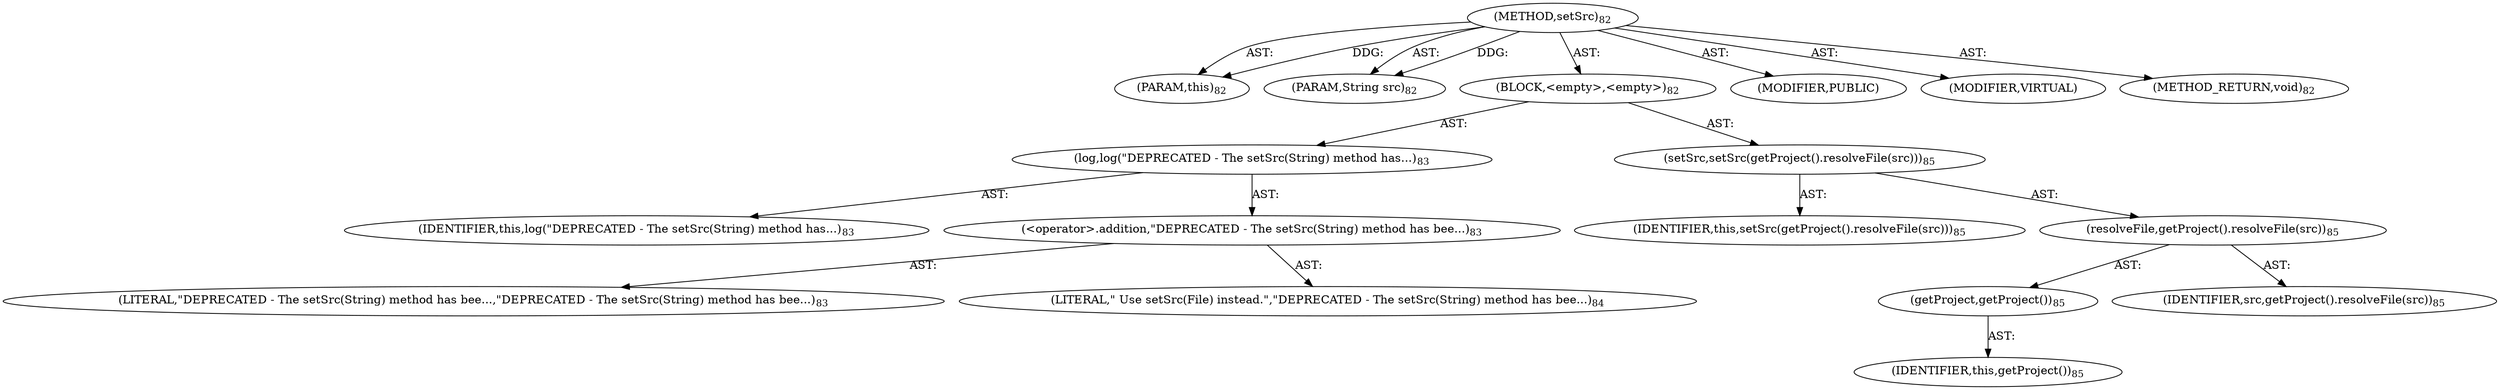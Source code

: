 digraph "setSrc" {  
"111669149696" [label = <(METHOD,setSrc)<SUB>82</SUB>> ]
"115964116992" [label = <(PARAM,this)<SUB>82</SUB>> ]
"115964116997" [label = <(PARAM,String src)<SUB>82</SUB>> ]
"25769803776" [label = <(BLOCK,&lt;empty&gt;,&lt;empty&gt;)<SUB>82</SUB>> ]
"30064771072" [label = <(log,log(&quot;DEPRECATED - The setSrc(String) method has...)<SUB>83</SUB>> ]
"68719476736" [label = <(IDENTIFIER,this,log(&quot;DEPRECATED - The setSrc(String) method has...)<SUB>83</SUB>> ]
"30064771073" [label = <(&lt;operator&gt;.addition,&quot;DEPRECATED - The setSrc(String) method has bee...)<SUB>83</SUB>> ]
"90194313216" [label = <(LITERAL,&quot;DEPRECATED - The setSrc(String) method has bee...,&quot;DEPRECATED - The setSrc(String) method has bee...)<SUB>83</SUB>> ]
"90194313217" [label = <(LITERAL,&quot; Use setSrc(File) instead.&quot;,&quot;DEPRECATED - The setSrc(String) method has bee...)<SUB>84</SUB>> ]
"30064771074" [label = <(setSrc,setSrc(getProject().resolveFile(src)))<SUB>85</SUB>> ]
"68719476738" [label = <(IDENTIFIER,this,setSrc(getProject().resolveFile(src)))<SUB>85</SUB>> ]
"30064771075" [label = <(resolveFile,getProject().resolveFile(src))<SUB>85</SUB>> ]
"30064771076" [label = <(getProject,getProject())<SUB>85</SUB>> ]
"68719476737" [label = <(IDENTIFIER,this,getProject())<SUB>85</SUB>> ]
"68719476750" [label = <(IDENTIFIER,src,getProject().resolveFile(src))<SUB>85</SUB>> ]
"133143986178" [label = <(MODIFIER,PUBLIC)> ]
"133143986179" [label = <(MODIFIER,VIRTUAL)> ]
"128849018880" [label = <(METHOD_RETURN,void)<SUB>82</SUB>> ]
  "111669149696" -> "115964116992"  [ label = "AST: "] 
  "111669149696" -> "115964116997"  [ label = "AST: "] 
  "111669149696" -> "25769803776"  [ label = "AST: "] 
  "111669149696" -> "133143986178"  [ label = "AST: "] 
  "111669149696" -> "133143986179"  [ label = "AST: "] 
  "111669149696" -> "128849018880"  [ label = "AST: "] 
  "25769803776" -> "30064771072"  [ label = "AST: "] 
  "25769803776" -> "30064771074"  [ label = "AST: "] 
  "30064771072" -> "68719476736"  [ label = "AST: "] 
  "30064771072" -> "30064771073"  [ label = "AST: "] 
  "30064771073" -> "90194313216"  [ label = "AST: "] 
  "30064771073" -> "90194313217"  [ label = "AST: "] 
  "30064771074" -> "68719476738"  [ label = "AST: "] 
  "30064771074" -> "30064771075"  [ label = "AST: "] 
  "30064771075" -> "30064771076"  [ label = "AST: "] 
  "30064771075" -> "68719476750"  [ label = "AST: "] 
  "30064771076" -> "68719476737"  [ label = "AST: "] 
  "111669149696" -> "115964116992"  [ label = "DDG: "] 
  "111669149696" -> "115964116997"  [ label = "DDG: "] 
}
